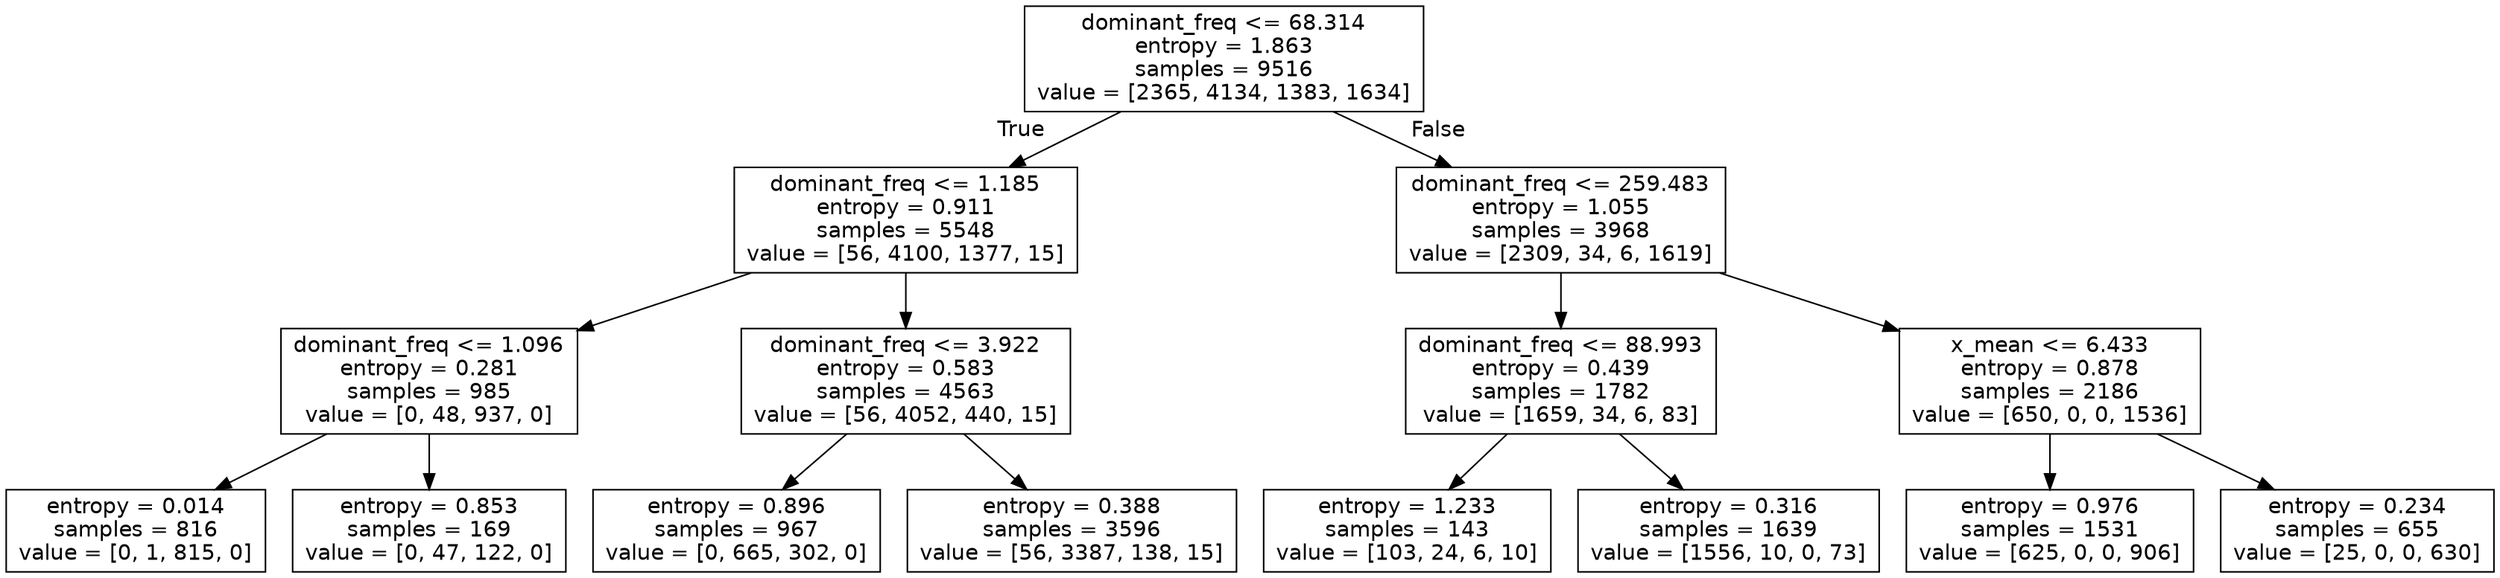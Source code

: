digraph Tree {
node [shape=box, fontname="helvetica"] ;
edge [fontname="helvetica"] ;
0 [label="dominant_freq <= 68.314\nentropy = 1.863\nsamples = 9516\nvalue = [2365, 4134, 1383, 1634]"] ;
1 [label="dominant_freq <= 1.185\nentropy = 0.911\nsamples = 5548\nvalue = [56, 4100, 1377, 15]"] ;
0 -> 1 [labeldistance=2.5, labelangle=45, headlabel="True"] ;
2 [label="dominant_freq <= 1.096\nentropy = 0.281\nsamples = 985\nvalue = [0, 48, 937, 0]"] ;
1 -> 2 ;
3 [label="entropy = 0.014\nsamples = 816\nvalue = [0, 1, 815, 0]"] ;
2 -> 3 ;
4 [label="entropy = 0.853\nsamples = 169\nvalue = [0, 47, 122, 0]"] ;
2 -> 4 ;
5 [label="dominant_freq <= 3.922\nentropy = 0.583\nsamples = 4563\nvalue = [56, 4052, 440, 15]"] ;
1 -> 5 ;
6 [label="entropy = 0.896\nsamples = 967\nvalue = [0, 665, 302, 0]"] ;
5 -> 6 ;
7 [label="entropy = 0.388\nsamples = 3596\nvalue = [56, 3387, 138, 15]"] ;
5 -> 7 ;
8 [label="dominant_freq <= 259.483\nentropy = 1.055\nsamples = 3968\nvalue = [2309, 34, 6, 1619]"] ;
0 -> 8 [labeldistance=2.5, labelangle=-45, headlabel="False"] ;
9 [label="dominant_freq <= 88.993\nentropy = 0.439\nsamples = 1782\nvalue = [1659, 34, 6, 83]"] ;
8 -> 9 ;
10 [label="entropy = 1.233\nsamples = 143\nvalue = [103, 24, 6, 10]"] ;
9 -> 10 ;
11 [label="entropy = 0.316\nsamples = 1639\nvalue = [1556, 10, 0, 73]"] ;
9 -> 11 ;
12 [label="x_mean <= 6.433\nentropy = 0.878\nsamples = 2186\nvalue = [650, 0, 0, 1536]"] ;
8 -> 12 ;
13 [label="entropy = 0.976\nsamples = 1531\nvalue = [625, 0, 0, 906]"] ;
12 -> 13 ;
14 [label="entropy = 0.234\nsamples = 655\nvalue = [25, 0, 0, 630]"] ;
12 -> 14 ;
}